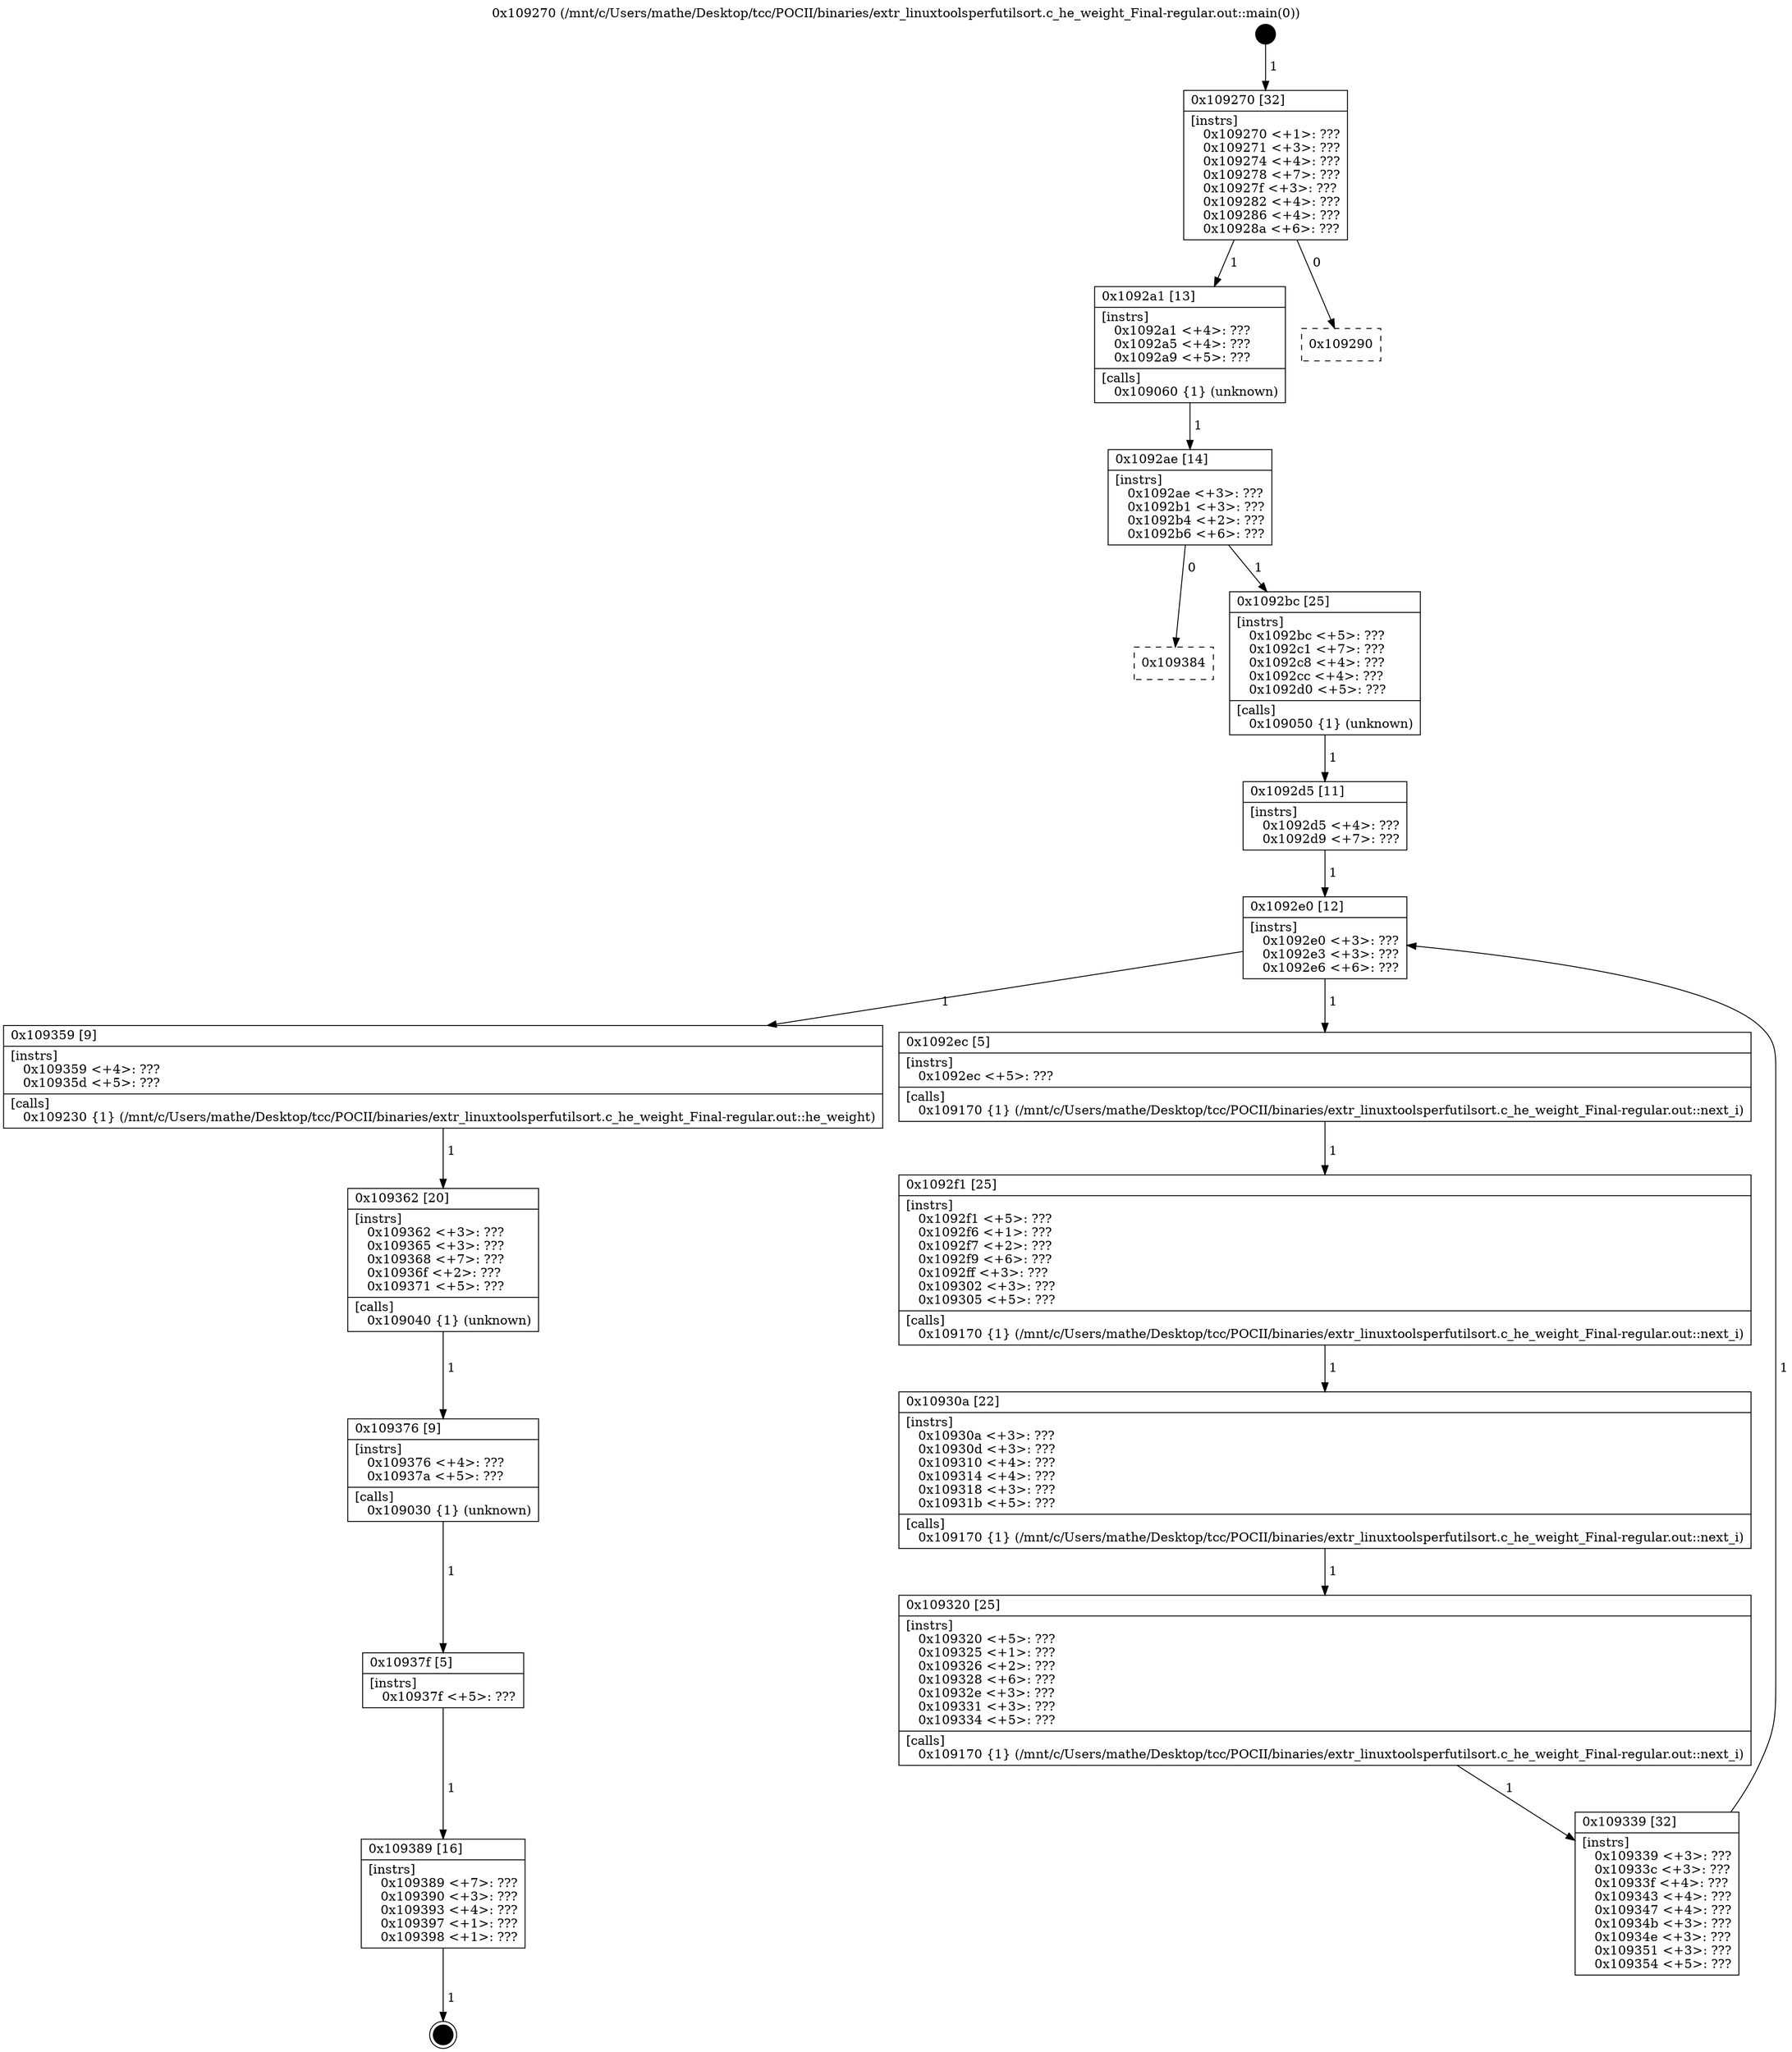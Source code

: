 digraph "0x109270" {
  label = "0x109270 (/mnt/c/Users/mathe/Desktop/tcc/POCII/binaries/extr_linuxtoolsperfutilsort.c_he_weight_Final-regular.out::main(0))"
  labelloc = "t"
  node[shape=record]

  Entry [label="",width=0.3,height=0.3,shape=circle,fillcolor=black,style=filled]
  "0x109270" [label="{
     0x109270 [32]\l
     | [instrs]\l
     &nbsp;&nbsp;0x109270 \<+1\>: ???\l
     &nbsp;&nbsp;0x109271 \<+3\>: ???\l
     &nbsp;&nbsp;0x109274 \<+4\>: ???\l
     &nbsp;&nbsp;0x109278 \<+7\>: ???\l
     &nbsp;&nbsp;0x10927f \<+3\>: ???\l
     &nbsp;&nbsp;0x109282 \<+4\>: ???\l
     &nbsp;&nbsp;0x109286 \<+4\>: ???\l
     &nbsp;&nbsp;0x10928a \<+6\>: ???\l
  }"]
  "0x1092a1" [label="{
     0x1092a1 [13]\l
     | [instrs]\l
     &nbsp;&nbsp;0x1092a1 \<+4\>: ???\l
     &nbsp;&nbsp;0x1092a5 \<+4\>: ???\l
     &nbsp;&nbsp;0x1092a9 \<+5\>: ???\l
     | [calls]\l
     &nbsp;&nbsp;0x109060 \{1\} (unknown)\l
  }"]
  "0x109290" [label="{
     0x109290\l
  }", style=dashed]
  "0x1092ae" [label="{
     0x1092ae [14]\l
     | [instrs]\l
     &nbsp;&nbsp;0x1092ae \<+3\>: ???\l
     &nbsp;&nbsp;0x1092b1 \<+3\>: ???\l
     &nbsp;&nbsp;0x1092b4 \<+2\>: ???\l
     &nbsp;&nbsp;0x1092b6 \<+6\>: ???\l
  }"]
  "0x109384" [label="{
     0x109384\l
  }", style=dashed]
  "0x1092bc" [label="{
     0x1092bc [25]\l
     | [instrs]\l
     &nbsp;&nbsp;0x1092bc \<+5\>: ???\l
     &nbsp;&nbsp;0x1092c1 \<+7\>: ???\l
     &nbsp;&nbsp;0x1092c8 \<+4\>: ???\l
     &nbsp;&nbsp;0x1092cc \<+4\>: ???\l
     &nbsp;&nbsp;0x1092d0 \<+5\>: ???\l
     | [calls]\l
     &nbsp;&nbsp;0x109050 \{1\} (unknown)\l
  }"]
  Exit [label="",width=0.3,height=0.3,shape=circle,fillcolor=black,style=filled,peripheries=2]
  "0x1092e0" [label="{
     0x1092e0 [12]\l
     | [instrs]\l
     &nbsp;&nbsp;0x1092e0 \<+3\>: ???\l
     &nbsp;&nbsp;0x1092e3 \<+3\>: ???\l
     &nbsp;&nbsp;0x1092e6 \<+6\>: ???\l
  }"]
  "0x109359" [label="{
     0x109359 [9]\l
     | [instrs]\l
     &nbsp;&nbsp;0x109359 \<+4\>: ???\l
     &nbsp;&nbsp;0x10935d \<+5\>: ???\l
     | [calls]\l
     &nbsp;&nbsp;0x109230 \{1\} (/mnt/c/Users/mathe/Desktop/tcc/POCII/binaries/extr_linuxtoolsperfutilsort.c_he_weight_Final-regular.out::he_weight)\l
  }"]
  "0x1092ec" [label="{
     0x1092ec [5]\l
     | [instrs]\l
     &nbsp;&nbsp;0x1092ec \<+5\>: ???\l
     | [calls]\l
     &nbsp;&nbsp;0x109170 \{1\} (/mnt/c/Users/mathe/Desktop/tcc/POCII/binaries/extr_linuxtoolsperfutilsort.c_he_weight_Final-regular.out::next_i)\l
  }"]
  "0x1092f1" [label="{
     0x1092f1 [25]\l
     | [instrs]\l
     &nbsp;&nbsp;0x1092f1 \<+5\>: ???\l
     &nbsp;&nbsp;0x1092f6 \<+1\>: ???\l
     &nbsp;&nbsp;0x1092f7 \<+2\>: ???\l
     &nbsp;&nbsp;0x1092f9 \<+6\>: ???\l
     &nbsp;&nbsp;0x1092ff \<+3\>: ???\l
     &nbsp;&nbsp;0x109302 \<+3\>: ???\l
     &nbsp;&nbsp;0x109305 \<+5\>: ???\l
     | [calls]\l
     &nbsp;&nbsp;0x109170 \{1\} (/mnt/c/Users/mathe/Desktop/tcc/POCII/binaries/extr_linuxtoolsperfutilsort.c_he_weight_Final-regular.out::next_i)\l
  }"]
  "0x10930a" [label="{
     0x10930a [22]\l
     | [instrs]\l
     &nbsp;&nbsp;0x10930a \<+3\>: ???\l
     &nbsp;&nbsp;0x10930d \<+3\>: ???\l
     &nbsp;&nbsp;0x109310 \<+4\>: ???\l
     &nbsp;&nbsp;0x109314 \<+4\>: ???\l
     &nbsp;&nbsp;0x109318 \<+3\>: ???\l
     &nbsp;&nbsp;0x10931b \<+5\>: ???\l
     | [calls]\l
     &nbsp;&nbsp;0x109170 \{1\} (/mnt/c/Users/mathe/Desktop/tcc/POCII/binaries/extr_linuxtoolsperfutilsort.c_he_weight_Final-regular.out::next_i)\l
  }"]
  "0x109320" [label="{
     0x109320 [25]\l
     | [instrs]\l
     &nbsp;&nbsp;0x109320 \<+5\>: ???\l
     &nbsp;&nbsp;0x109325 \<+1\>: ???\l
     &nbsp;&nbsp;0x109326 \<+2\>: ???\l
     &nbsp;&nbsp;0x109328 \<+6\>: ???\l
     &nbsp;&nbsp;0x10932e \<+3\>: ???\l
     &nbsp;&nbsp;0x109331 \<+3\>: ???\l
     &nbsp;&nbsp;0x109334 \<+5\>: ???\l
     | [calls]\l
     &nbsp;&nbsp;0x109170 \{1\} (/mnt/c/Users/mathe/Desktop/tcc/POCII/binaries/extr_linuxtoolsperfutilsort.c_he_weight_Final-regular.out::next_i)\l
  }"]
  "0x109339" [label="{
     0x109339 [32]\l
     | [instrs]\l
     &nbsp;&nbsp;0x109339 \<+3\>: ???\l
     &nbsp;&nbsp;0x10933c \<+3\>: ???\l
     &nbsp;&nbsp;0x10933f \<+4\>: ???\l
     &nbsp;&nbsp;0x109343 \<+4\>: ???\l
     &nbsp;&nbsp;0x109347 \<+4\>: ???\l
     &nbsp;&nbsp;0x10934b \<+3\>: ???\l
     &nbsp;&nbsp;0x10934e \<+3\>: ???\l
     &nbsp;&nbsp;0x109351 \<+3\>: ???\l
     &nbsp;&nbsp;0x109354 \<+5\>: ???\l
  }"]
  "0x1092d5" [label="{
     0x1092d5 [11]\l
     | [instrs]\l
     &nbsp;&nbsp;0x1092d5 \<+4\>: ???\l
     &nbsp;&nbsp;0x1092d9 \<+7\>: ???\l
  }"]
  "0x109362" [label="{
     0x109362 [20]\l
     | [instrs]\l
     &nbsp;&nbsp;0x109362 \<+3\>: ???\l
     &nbsp;&nbsp;0x109365 \<+3\>: ???\l
     &nbsp;&nbsp;0x109368 \<+7\>: ???\l
     &nbsp;&nbsp;0x10936f \<+2\>: ???\l
     &nbsp;&nbsp;0x109371 \<+5\>: ???\l
     | [calls]\l
     &nbsp;&nbsp;0x109040 \{1\} (unknown)\l
  }"]
  "0x109376" [label="{
     0x109376 [9]\l
     | [instrs]\l
     &nbsp;&nbsp;0x109376 \<+4\>: ???\l
     &nbsp;&nbsp;0x10937a \<+5\>: ???\l
     | [calls]\l
     &nbsp;&nbsp;0x109030 \{1\} (unknown)\l
  }"]
  "0x10937f" [label="{
     0x10937f [5]\l
     | [instrs]\l
     &nbsp;&nbsp;0x10937f \<+5\>: ???\l
  }"]
  "0x109389" [label="{
     0x109389 [16]\l
     | [instrs]\l
     &nbsp;&nbsp;0x109389 \<+7\>: ???\l
     &nbsp;&nbsp;0x109390 \<+3\>: ???\l
     &nbsp;&nbsp;0x109393 \<+4\>: ???\l
     &nbsp;&nbsp;0x109397 \<+1\>: ???\l
     &nbsp;&nbsp;0x109398 \<+1\>: ???\l
  }"]
  Entry -> "0x109270" [label=" 1"]
  "0x109270" -> "0x1092a1" [label=" 1"]
  "0x109270" -> "0x109290" [label=" 0"]
  "0x1092a1" -> "0x1092ae" [label=" 1"]
  "0x1092ae" -> "0x109384" [label=" 0"]
  "0x1092ae" -> "0x1092bc" [label=" 1"]
  "0x109389" -> Exit [label=" 1"]
  "0x1092bc" -> "0x1092d5" [label=" 1"]
  "0x1092e0" -> "0x109359" [label=" 1"]
  "0x1092e0" -> "0x1092ec" [label=" 1"]
  "0x1092ec" -> "0x1092f1" [label=" 1"]
  "0x1092f1" -> "0x10930a" [label=" 1"]
  "0x10930a" -> "0x109320" [label=" 1"]
  "0x109320" -> "0x109339" [label=" 1"]
  "0x1092d5" -> "0x1092e0" [label=" 1"]
  "0x109339" -> "0x1092e0" [label=" 1"]
  "0x109359" -> "0x109362" [label=" 1"]
  "0x109362" -> "0x109376" [label=" 1"]
  "0x109376" -> "0x10937f" [label=" 1"]
  "0x10937f" -> "0x109389" [label=" 1"]
}
